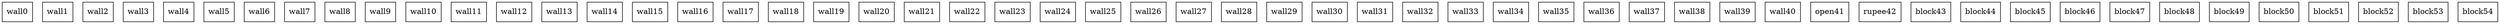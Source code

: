 graph room {
 node [shape="box"]; wall0 [pos="1,1!"]; wall1 [pos="2,1!"]; wall2 [pos="3,1!"]; wall3 [pos="4,1!"]; wall4 [pos="5,1!"]; wall5 [pos="6,1!"]; wall6 [pos="7,1!"]; wall7 [pos="8,1!"]; wall8 [pos="9,1!"]; wall9 [pos="10,1!"]; wall10 [pos="11,1!"]; wall11 [pos="12,1!"]; wall12 [pos="13,1!"]; wall13 [pos="14,1!"]; wall14 [pos="1,2!"]; wall15 [pos="14,2!"]; wall16 [pos="1,3!"]; wall17 [pos="14,3!"]; wall18 [pos="1,4!"]; wall19 [pos="14,4!"]; wall20 [pos="1,5!"]; wall21 [pos="14,5!"]; wall22 [pos="1,6!"]; wall23 [pos="14,6!"]; wall24 [pos="1,7!"]; wall25 [pos="14,7!"]; wall26 [pos="1,8!"]; wall27 [pos="14,8!"]; wall28 [pos="1,9!"]; wall29 [pos="2,9!"]; wall30 [pos="3,9!"]; wall31 [pos="4,9!"]; wall32 [pos="5,9!"]; wall33 [pos="6,9!"]; wall34 [pos="8,9!"]; wall35 [pos="9,9!"]; wall36 [pos="10,9!"]; wall37 [pos="11,9!"]; wall38 [pos="12,9!"]; wall39 [pos="13,9!"]; wall40 [pos="14,9!"]; open41 [pos="7,9!"]; rupee42 [pos="4,3!"]; block43 [pos="8,4!"]; block44 [pos="9,4!"]; block45 [pos="8,5!"]; block46 [pos="9,5!"]; block47 [pos="12,5!"]; block48 [pos="13,5!"]; block49 [pos="8,6!"]; block50 [pos="9,6!"]; block51 [pos="12,6!"]; block52 [pos="13,6!"]; block53 [pos="12,7!"]; block54 [pos="13,7!"]; }
